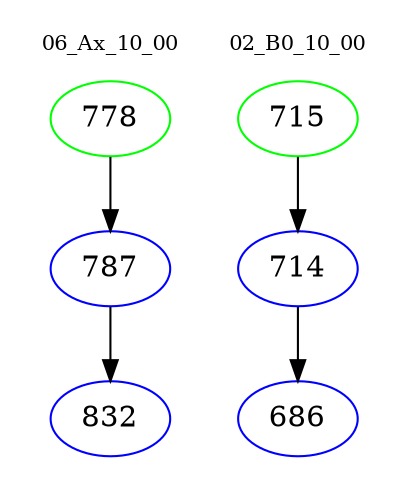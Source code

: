 digraph{
subgraph cluster_0 {
color = white
label = "06_Ax_10_00";
fontsize=10;
T0_778 [label="778", color="green"]
T0_778 -> T0_787 [color="black"]
T0_787 [label="787", color="blue"]
T0_787 -> T0_832 [color="black"]
T0_832 [label="832", color="blue"]
}
subgraph cluster_1 {
color = white
label = "02_B0_10_00";
fontsize=10;
T1_715 [label="715", color="green"]
T1_715 -> T1_714 [color="black"]
T1_714 [label="714", color="blue"]
T1_714 -> T1_686 [color="black"]
T1_686 [label="686", color="blue"]
}
}
